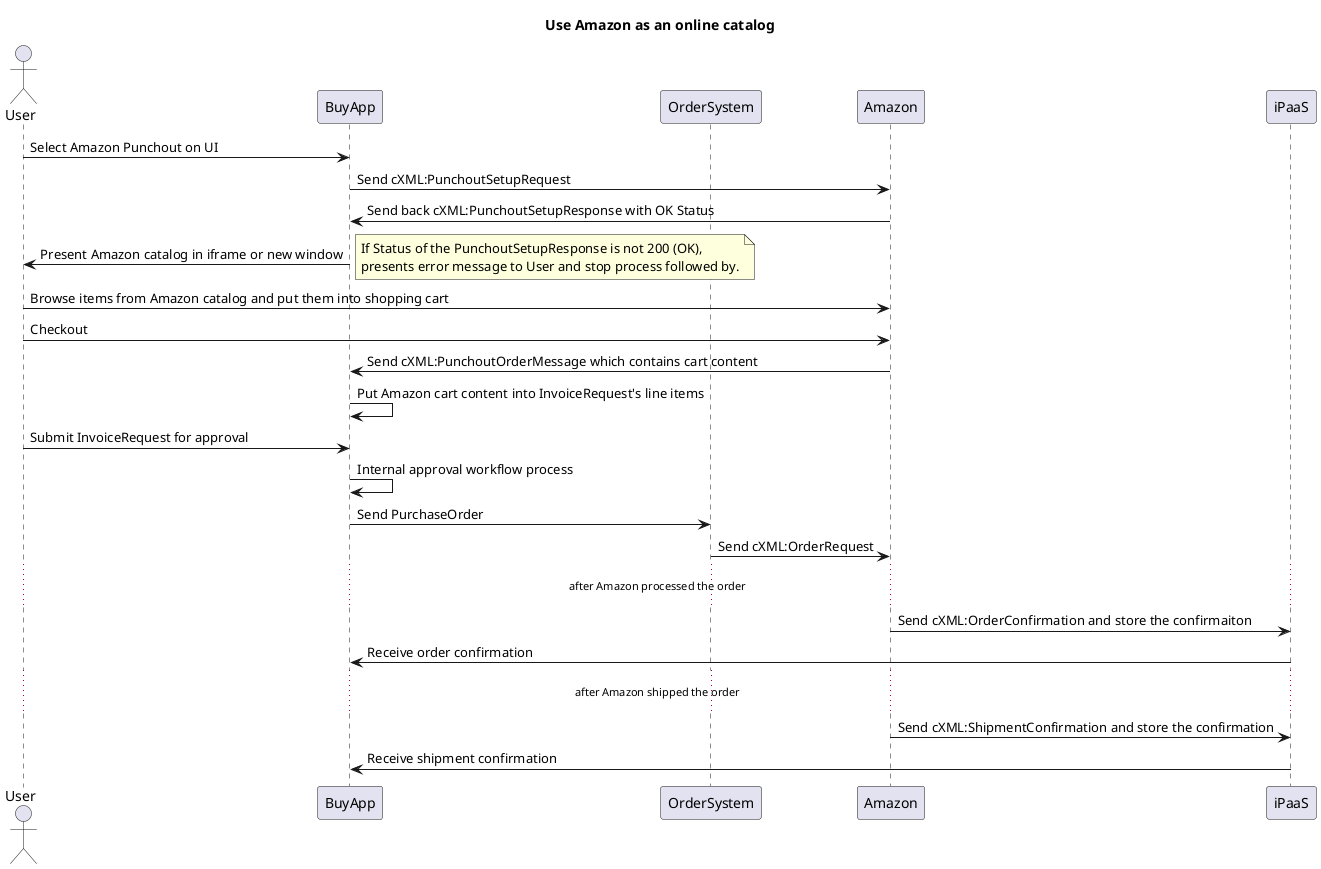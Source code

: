 @startuml
title: Use Amazon as an online catalog
actor User
participant BuyApp
participant OrderSystem
participant Amazon
participant iPaaS

User -> BuyApp: Select Amazon Punchout on UI
BuyApp -> Amazon: Send cXML:PunchoutSetupRequest
Amazon -> BuyApp: Send back cXML:PunchoutSetupResponse with OK Status
BuyApp -> User: Present Amazon catalog in iframe or new window
note right
If Status of the PunchoutSetupResponse is not 200 (OK),
presents error message to User and stop process followed by.
end note
User -> Amazon: Browse items from Amazon catalog and put them into shopping cart
User -> Amazon: Checkout
Amazon -> BuyApp: Send cXML:PunchoutOrderMessage which contains cart content
BuyApp -> BuyApp: Put Amazon cart content into InvoiceRequest's line items
User -> BuyApp: Submit InvoiceRequest for approval
BuyApp->BuyApp: Internal approval workflow process
BuyApp -> OrderSystem: Send PurchaseOrder
OrderSystem -> Amazon: Send cXML:OrderRequest
... after Amazon processed the order ...
Amazon -> iPaaS: Send cXML:OrderConfirmation and store the confirmaiton
iPaaS -> BuyApp: Receive order confirmation
... after Amazon shipped the order ...
Amazon -> iPaaS: Send cXML:ShipmentConfirmation and store the confirmation
iPaaS -> BuyApp: Receive shipment confirmation
@enduml
